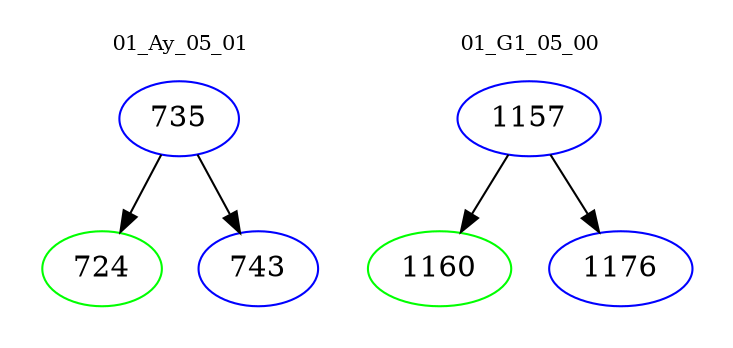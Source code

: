 digraph{
subgraph cluster_0 {
color = white
label = "01_Ay_05_01";
fontsize=10;
T0_735 [label="735", color="blue"]
T0_735 -> T0_724 [color="black"]
T0_724 [label="724", color="green"]
T0_735 -> T0_743 [color="black"]
T0_743 [label="743", color="blue"]
}
subgraph cluster_1 {
color = white
label = "01_G1_05_00";
fontsize=10;
T1_1157 [label="1157", color="blue"]
T1_1157 -> T1_1160 [color="black"]
T1_1160 [label="1160", color="green"]
T1_1157 -> T1_1176 [color="black"]
T1_1176 [label="1176", color="blue"]
}
}
